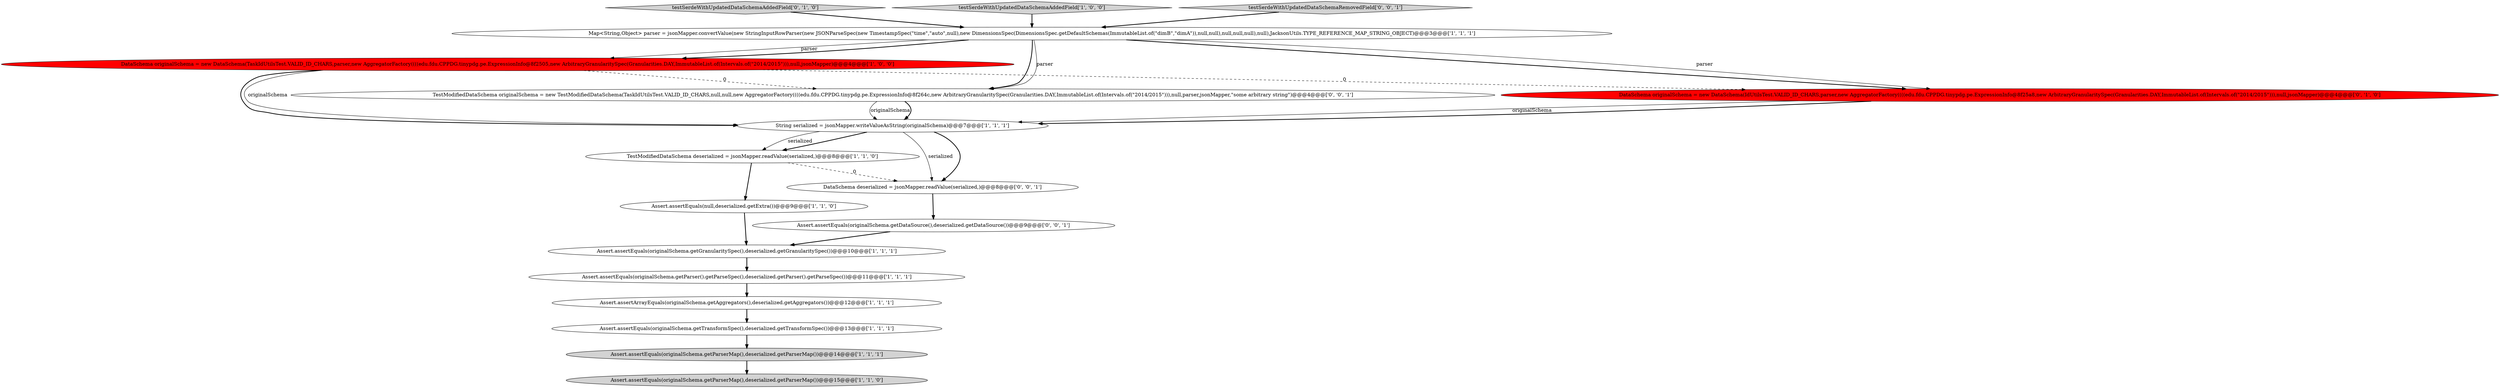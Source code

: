 digraph {
0 [style = filled, label = "Assert.assertEquals(null,deserialized.getExtra())@@@9@@@['1', '1', '0']", fillcolor = white, shape = ellipse image = "AAA0AAABBB1BBB"];
4 [style = filled, label = "Assert.assertEquals(originalSchema.getParserMap(),deserialized.getParserMap())@@@14@@@['1', '1', '1']", fillcolor = lightgray, shape = ellipse image = "AAA0AAABBB1BBB"];
12 [style = filled, label = "testSerdeWithUpdatedDataSchemaAddedField['0', '1', '0']", fillcolor = lightgray, shape = diamond image = "AAA0AAABBB2BBB"];
8 [style = filled, label = "DataSchema originalSchema = new DataSchema(TaskIdUtilsTest.VALID_ID_CHARS,parser,new AggregatorFactory((((edu.fdu.CPPDG.tinypdg.pe.ExpressionInfo@8f2505,new ArbitraryGranularitySpec(Granularities.DAY,ImmutableList.of(Intervals.of(\"2014/2015\"))),null,jsonMapper)@@@4@@@['1', '0', '0']", fillcolor = red, shape = ellipse image = "AAA1AAABBB1BBB"];
1 [style = filled, label = "TestModifiedDataSchema deserialized = jsonMapper.readValue(serialized,)@@@8@@@['1', '1', '0']", fillcolor = white, shape = ellipse image = "AAA0AAABBB1BBB"];
3 [style = filled, label = "Assert.assertArrayEquals(originalSchema.getAggregators(),deserialized.getAggregators())@@@12@@@['1', '1', '1']", fillcolor = white, shape = ellipse image = "AAA0AAABBB1BBB"];
16 [style = filled, label = "TestModifiedDataSchema originalSchema = new TestModifiedDataSchema(TaskIdUtilsTest.VALID_ID_CHARS,null,null,new AggregatorFactory((((edu.fdu.CPPDG.tinypdg.pe.ExpressionInfo@8f264c,new ArbitraryGranularitySpec(Granularities.DAY,ImmutableList.of(Intervals.of(\"2014/2015\"))),null,parser,jsonMapper,\"some arbitrary string\")@@@4@@@['0', '0', '1']", fillcolor = white, shape = ellipse image = "AAA0AAABBB3BBB"];
2 [style = filled, label = "Assert.assertEquals(originalSchema.getParser().getParseSpec(),deserialized.getParser().getParseSpec())@@@11@@@['1', '1', '1']", fillcolor = white, shape = ellipse image = "AAA0AAABBB1BBB"];
5 [style = filled, label = "Assert.assertEquals(originalSchema.getParserMap(),deserialized.getParserMap())@@@15@@@['1', '1', '0']", fillcolor = lightgray, shape = ellipse image = "AAA0AAABBB1BBB"];
6 [style = filled, label = "testSerdeWithUpdatedDataSchemaAddedField['1', '0', '0']", fillcolor = lightgray, shape = diamond image = "AAA0AAABBB1BBB"];
10 [style = filled, label = "Assert.assertEquals(originalSchema.getGranularitySpec(),deserialized.getGranularitySpec())@@@10@@@['1', '1', '1']", fillcolor = white, shape = ellipse image = "AAA0AAABBB1BBB"];
13 [style = filled, label = "DataSchema originalSchema = new DataSchema(IdUtilsTest.VALID_ID_CHARS,parser,new AggregatorFactory((((edu.fdu.CPPDG.tinypdg.pe.ExpressionInfo@8f25a8,new ArbitraryGranularitySpec(Granularities.DAY,ImmutableList.of(Intervals.of(\"2014/2015\"))),null,jsonMapper)@@@4@@@['0', '1', '0']", fillcolor = red, shape = ellipse image = "AAA1AAABBB2BBB"];
11 [style = filled, label = "Assert.assertEquals(originalSchema.getTransformSpec(),deserialized.getTransformSpec())@@@13@@@['1', '1', '1']", fillcolor = white, shape = ellipse image = "AAA0AAABBB1BBB"];
9 [style = filled, label = "String serialized = jsonMapper.writeValueAsString(originalSchema)@@@7@@@['1', '1', '1']", fillcolor = white, shape = ellipse image = "AAA0AAABBB1BBB"];
17 [style = filled, label = "Assert.assertEquals(originalSchema.getDataSource(),deserialized.getDataSource())@@@9@@@['0', '0', '1']", fillcolor = white, shape = ellipse image = "AAA0AAABBB3BBB"];
14 [style = filled, label = "testSerdeWithUpdatedDataSchemaRemovedField['0', '0', '1']", fillcolor = lightgray, shape = diamond image = "AAA0AAABBB3BBB"];
15 [style = filled, label = "DataSchema deserialized = jsonMapper.readValue(serialized,)@@@8@@@['0', '0', '1']", fillcolor = white, shape = ellipse image = "AAA0AAABBB3BBB"];
7 [style = filled, label = "Map<String,Object> parser = jsonMapper.convertValue(new StringInputRowParser(new JSONParseSpec(new TimestampSpec(\"time\",\"auto\",null),new DimensionsSpec(DimensionsSpec.getDefaultSchemas(ImmutableList.of(\"dimB\",\"dimA\")),null,null),null,null,null),null),JacksonUtils.TYPE_REFERENCE_MAP_STRING_OBJECT)@@@3@@@['1', '1', '1']", fillcolor = white, shape = ellipse image = "AAA0AAABBB1BBB"];
7->13 [style = bold, label=""];
17->10 [style = bold, label=""];
8->16 [style = dashed, label="0"];
7->8 [style = solid, label="parser"];
13->9 [style = solid, label="originalSchema"];
1->15 [style = dashed, label="0"];
2->3 [style = bold, label=""];
11->4 [style = bold, label=""];
3->11 [style = bold, label=""];
1->0 [style = bold, label=""];
8->9 [style = solid, label="originalSchema"];
7->8 [style = bold, label=""];
12->7 [style = bold, label=""];
14->7 [style = bold, label=""];
8->13 [style = dashed, label="0"];
16->9 [style = solid, label="originalSchema"];
15->17 [style = bold, label=""];
0->10 [style = bold, label=""];
7->13 [style = solid, label="parser"];
9->15 [style = bold, label=""];
7->16 [style = bold, label=""];
8->9 [style = bold, label=""];
7->16 [style = solid, label="parser"];
10->2 [style = bold, label=""];
13->9 [style = bold, label=""];
9->15 [style = solid, label="serialized"];
9->1 [style = bold, label=""];
6->7 [style = bold, label=""];
4->5 [style = bold, label=""];
16->9 [style = bold, label=""];
9->1 [style = solid, label="serialized"];
}
